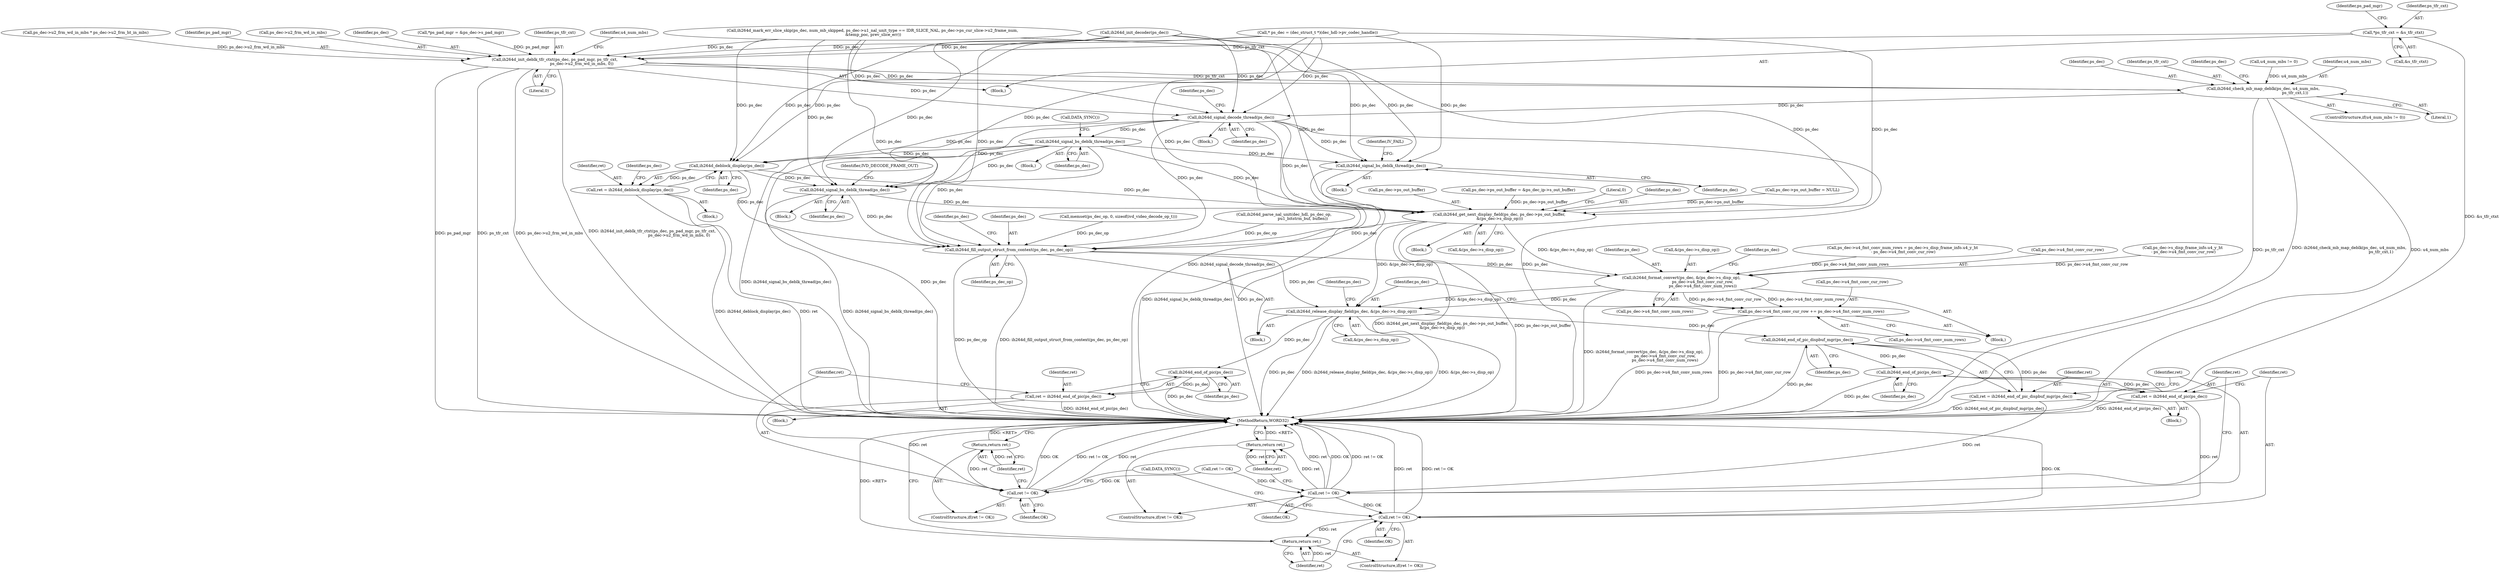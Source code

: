 digraph "0_Android_e86d3cfd2bc28dac421092106751e5638d54a848@pointer" {
"1001699" [label="(Call,*ps_tfr_cxt = &s_tfr_ctxt)"];
"1001728" [label="(Call,ih264d_init_deblk_tfr_ctxt(ps_dec, ps_pad_mgr, ps_tfr_cxt,\n                                           ps_dec->u2_frm_wd_in_mbs, 0))"];
"1001752" [label="(Call,ih264d_check_mb_map_deblk(ps_dec, u4_num_mbs,\n                                                   ps_tfr_cxt,1))"];
"1001762" [label="(Call,ih264d_signal_decode_thread(ps_dec))"];
"1001771" [label="(Call,ih264d_signal_bs_deblk_thread(ps_dec))"];
"1001870" [label="(Call,ih264d_signal_bs_deblk_thread(ps_dec))"];
"1001935" [label="(Call,ih264d_deblock_display(ps_dec))"];
"1001933" [label="(Call,ret = ih264d_deblock_display(ps_dec))"];
"1002050" [label="(Call,ih264d_signal_bs_deblk_thread(ps_dec))"];
"1002064" [label="(Call,ih264d_get_next_display_field(ps_dec, ps_dec->ps_out_buffer,\n &(ps_dec->s_disp_op)))"];
"1002092" [label="(Call,ih264d_fill_output_struct_from_context(ps_dec, ps_dec_op))"];
"1002123" [label="(Call,ih264d_format_convert(ps_dec, &(ps_dec->s_disp_op),\n                                  ps_dec->u4_fmt_conv_cur_row,\n                                  ps_dec->u4_fmt_conv_num_rows))"];
"1002135" [label="(Call,ps_dec->u4_fmt_conv_cur_row += ps_dec->u4_fmt_conv_num_rows)"];
"1002142" [label="(Call,ih264d_release_display_field(ps_dec, &(ps_dec->s_disp_op)))"];
"1002234" [label="(Call,ih264d_end_of_pic_dispbuf_mgr(ps_dec))"];
"1002232" [label="(Call,ret = ih264d_end_of_pic_dispbuf_mgr(ps_dec))"];
"1002237" [label="(Call,ret != OK)"];
"1002240" [label="(Return,return ret;)"];
"1002247" [label="(Call,ret != OK)"];
"1002250" [label="(Return,return ret;)"];
"1002244" [label="(Call,ih264d_end_of_pic(ps_dec))"];
"1002242" [label="(Call,ret = ih264d_end_of_pic(ps_dec))"];
"1002256" [label="(Call,ih264d_end_of_pic(ps_dec))"];
"1002254" [label="(Call,ret = ih264d_end_of_pic(ps_dec))"];
"1002259" [label="(Call,ret != OK)"];
"1002262" [label="(Return,return ret;)"];
"1002247" [label="(Call,ret != OK)"];
"1001699" [label="(Call,*ps_tfr_cxt = &s_tfr_ctxt)"];
"1001871" [label="(Identifier,ps_dec)"];
"1002051" [label="(Identifier,ps_dec)"];
"1002248" [label="(Identifier,ret)"];
"1002253" [label="(Block,)"];
"1002135" [label="(Call,ps_dec->u4_fmt_conv_cur_row += ps_dec->u4_fmt_conv_num_rows)"];
"1001773" [label="(Call,DATA_SYNC())"];
"1001873" [label="(Identifier,IV_FAIL)"];
"1000330" [label="(Call,ps_dec->ps_out_buffer = &ps_dec_ip->s_out_buffer)"];
"1002114" [label="(Call,ps_dec->s_disp_frame_info.u4_y_ht\n - ps_dec->u4_fmt_conv_cur_row)"];
"1001870" [label="(Call,ih264d_signal_bs_deblk_thread(ps_dec))"];
"1002244" [label="(Call,ih264d_end_of_pic(ps_dec))"];
"1002249" [label="(Identifier,OK)"];
"1002245" [label="(Identifier,ps_dec)"];
"1002250" [label="(Return,return ret;)"];
"1002124" [label="(Identifier,ps_dec)"];
"1002231" [label="(Block,)"];
"1000159" [label="(Call,* ps_dec = (dec_struct_t *)(dec_hdl->pv_codec_handle))"];
"1001749" [label="(Call,u4_num_mbs != 0)"];
"1002075" [label="(Literal,0)"];
"1002251" [label="(Identifier,ret)"];
"1002241" [label="(Identifier,ret)"];
"1001754" [label="(Identifier,u4_num_mbs)"];
"1002098" [label="(Identifier,ps_dec)"];
"1002243" [label="(Identifier,ret)"];
"1001936" [label="(Identifier,ps_dec)"];
"1002065" [label="(Identifier,ps_dec)"];
"1002139" [label="(Call,ps_dec->u4_fmt_conv_num_rows)"];
"1001705" [label="(Identifier,ps_pad_mgr)"];
"1002152" [label="(Identifier,ps_dec)"];
"1002258" [label="(ControlStructure,if(ret != OK))"];
"1002132" [label="(Call,ps_dec->u4_fmt_conv_num_rows)"];
"1002254" [label="(Call,ret = ih264d_end_of_pic(ps_dec))"];
"1002056" [label="(Identifier,IVD_DECODE_FRAME_OUT)"];
"1002235" [label="(Identifier,ps_dec)"];
"1002233" [label="(Identifier,ret)"];
"1002052" [label="(Block,)"];
"1001756" [label="(Literal,1)"];
"1001767" [label="(Identifier,ps_dec)"];
"1001666" [label="(Block,)"];
"1002109" [label="(Block,)"];
"1001935" [label="(Call,ih264d_deblock_display(ps_dec))"];
"1002242" [label="(Call,ret = ih264d_end_of_pic(ps_dec))"];
"1001730" [label="(Identifier,ps_pad_mgr)"];
"1002092" [label="(Call,ih264d_fill_output_struct_from_context(ps_dec, ps_dec_op))"];
"1001748" [label="(ControlStructure,if(u4_num_mbs != 0))"];
"1002125" [label="(Call,&(ps_dec->s_disp_op))"];
"1002049" [label="(Block,)"];
"1001763" [label="(Identifier,ps_dec)"];
"1002136" [label="(Call,ps_dec->u4_fmt_conv_cur_row)"];
"1002262" [label="(Return,return ret;)"];
"1001732" [label="(Call,ps_dec->u2_frm_wd_in_mbs)"];
"1001753" [label="(Identifier,ps_dec)"];
"1001932" [label="(Block,)"];
"1002240" [label="(Return,return ret;)"];
"1002137" [label="(Identifier,ps_dec)"];
"1002110" [label="(Call,ps_dec->u4_fmt_conv_num_rows = ps_dec->s_disp_frame_info.u4_y_ht\n - ps_dec->u4_fmt_conv_cur_row)"];
"1002144" [label="(Call,&(ps_dec->s_disp_op))"];
"1002239" [label="(Identifier,OK)"];
"1001700" [label="(Identifier,ps_tfr_cxt)"];
"1002236" [label="(ControlStructure,if(ret != OK))"];
"1002263" [label="(Identifier,ret)"];
"1002255" [label="(Identifier,ret)"];
"1001755" [label="(Identifier,ps_tfr_cxt)"];
"1001729" [label="(Identifier,ps_dec)"];
"1001704" [label="(Call,*ps_pad_mgr = &ps_dec->s_pad_mgr)"];
"1001731" [label="(Identifier,ps_tfr_cxt)"];
"1002123" [label="(Call,ih264d_format_convert(ps_dec, &(ps_dec->s_disp_op),\n                                  ps_dec->u4_fmt_conv_cur_row,\n                                  ps_dec->u4_fmt_conv_num_rows))"];
"1002237" [label="(Call,ret != OK)"];
"1001771" [label="(Call,ih264d_signal_bs_deblk_thread(ps_dec))"];
"1002093" [label="(Identifier,ps_dec)"];
"1002069" [label="(Call,&(ps_dec->s_disp_op))"];
"1001940" [label="(Identifier,ps_dec)"];
"1002257" [label="(Identifier,ps_dec)"];
"1001759" [label="(Identifier,ps_dec)"];
"1001934" [label="(Identifier,ret)"];
"1001737" [label="(Identifier,u4_num_mbs)"];
"1002142" [label="(Call,ih264d_release_display_field(ps_dec, &(ps_dec->s_disp_op)))"];
"1001772" [label="(Identifier,ps_dec)"];
"1002234" [label="(Call,ih264d_end_of_pic_dispbuf_mgr(ps_dec))"];
"1002238" [label="(Identifier,ret)"];
"1002246" [label="(ControlStructure,if(ret != OK))"];
"1002064" [label="(Call,ih264d_get_next_display_field(ps_dec, ps_dec->ps_out_buffer,\n &(ps_dec->s_disp_op)))"];
"1001869" [label="(Block,)"];
"1002050" [label="(Call,ih264d_signal_bs_deblk_thread(ps_dec))"];
"1001752" [label="(Call,ih264d_check_mb_map_deblk(ps_dec, u4_num_mbs,\n                                                   ps_tfr_cxt,1))"];
"1001586" [label="(Call,ih264d_mark_err_slice_skip(ps_dec, num_mb_skipped, ps_dec->u1_nal_unit_type == IDR_SLICE_NAL, ps_dec->ps_cur_slice->u2_frame_num,\n &temp_poc, prev_slice_err))"];
"1002129" [label="(Call,ps_dec->u4_fmt_conv_cur_row)"];
"1002232" [label="(Call,ret = ih264d_end_of_pic_dispbuf_mgr(ps_dec))"];
"1001933" [label="(Call,ret = ih264d_deblock_display(ps_dec))"];
"1000317" [label="(Call,ps_dec->ps_out_buffer = NULL)"];
"1002066" [label="(Call,ps_dec->ps_out_buffer)"];
"1002264" [label="(Call,DATA_SYNC())"];
"1001735" [label="(Literal,0)"];
"1002272" [label="(MethodReturn,WORD32)"];
"1000233" [label="(Call,memset(ps_dec_op, 0, sizeof(ivd_video_decode_op_t)))"];
"1002256" [label="(Call,ih264d_end_of_pic(ps_dec))"];
"1001713" [label="(Call,ps_dec->u2_frm_wd_in_mbs * ps_dec->u2_frm_ht_in_mbs)"];
"1002063" [label="(Block,)"];
"1001728" [label="(Call,ih264d_init_deblk_tfr_ctxt(ps_dec, ps_pad_mgr, ps_tfr_cxt,\n                                           ps_dec->u2_frm_wd_in_mbs, 0))"];
"1002094" [label="(Identifier,ps_dec_op)"];
"1001770" [label="(Block,)"];
"1001694" [label="(Block,)"];
"1001326" [label="(Call,ret != OK)"];
"1002259" [label="(Call,ret != OK)"];
"1001762" [label="(Call,ih264d_signal_decode_thread(ps_dec))"];
"1001320" [label="(Call,ih264d_parse_nal_unit(dec_hdl, ps_dec_op,\n                              pu1_bitstrm_buf, buflen))"];
"1001701" [label="(Call,&s_tfr_ctxt)"];
"1000918" [label="(Call,ih264d_init_decoder(ps_dec))"];
"1002143" [label="(Identifier,ps_dec)"];
"1002260" [label="(Identifier,ret)"];
"1002261" [label="(Identifier,OK)"];
"1001699" -> "1001694"  [label="AST: "];
"1001699" -> "1001701"  [label="CFG: "];
"1001700" -> "1001699"  [label="AST: "];
"1001701" -> "1001699"  [label="AST: "];
"1001705" -> "1001699"  [label="CFG: "];
"1001699" -> "1002272"  [label="DDG: &s_tfr_ctxt"];
"1001699" -> "1001728"  [label="DDG: ps_tfr_cxt"];
"1001728" -> "1001694"  [label="AST: "];
"1001728" -> "1001735"  [label="CFG: "];
"1001729" -> "1001728"  [label="AST: "];
"1001730" -> "1001728"  [label="AST: "];
"1001731" -> "1001728"  [label="AST: "];
"1001732" -> "1001728"  [label="AST: "];
"1001735" -> "1001728"  [label="AST: "];
"1001737" -> "1001728"  [label="CFG: "];
"1001728" -> "1002272"  [label="DDG: ps_pad_mgr"];
"1001728" -> "1002272"  [label="DDG: ps_tfr_cxt"];
"1001728" -> "1002272"  [label="DDG: ps_dec->u2_frm_wd_in_mbs"];
"1001728" -> "1002272"  [label="DDG: ih264d_init_deblk_tfr_ctxt(ps_dec, ps_pad_mgr, ps_tfr_cxt,\n                                           ps_dec->u2_frm_wd_in_mbs, 0)"];
"1000918" -> "1001728"  [label="DDG: ps_dec"];
"1001586" -> "1001728"  [label="DDG: ps_dec"];
"1000159" -> "1001728"  [label="DDG: ps_dec"];
"1001704" -> "1001728"  [label="DDG: ps_pad_mgr"];
"1001713" -> "1001728"  [label="DDG: ps_dec->u2_frm_wd_in_mbs"];
"1001728" -> "1001752"  [label="DDG: ps_dec"];
"1001728" -> "1001752"  [label="DDG: ps_tfr_cxt"];
"1001728" -> "1001762"  [label="DDG: ps_dec"];
"1001752" -> "1001748"  [label="AST: "];
"1001752" -> "1001756"  [label="CFG: "];
"1001753" -> "1001752"  [label="AST: "];
"1001754" -> "1001752"  [label="AST: "];
"1001755" -> "1001752"  [label="AST: "];
"1001756" -> "1001752"  [label="AST: "];
"1001759" -> "1001752"  [label="CFG: "];
"1001752" -> "1002272"  [label="DDG: ps_tfr_cxt"];
"1001752" -> "1002272"  [label="DDG: ih264d_check_mb_map_deblk(ps_dec, u4_num_mbs,\n                                                   ps_tfr_cxt,1)"];
"1001752" -> "1002272"  [label="DDG: u4_num_mbs"];
"1001749" -> "1001752"  [label="DDG: u4_num_mbs"];
"1001752" -> "1001762"  [label="DDG: ps_dec"];
"1001762" -> "1001666"  [label="AST: "];
"1001762" -> "1001763"  [label="CFG: "];
"1001763" -> "1001762"  [label="AST: "];
"1001767" -> "1001762"  [label="CFG: "];
"1001762" -> "1002272"  [label="DDG: ih264d_signal_decode_thread(ps_dec)"];
"1001762" -> "1002272"  [label="DDG: ps_dec"];
"1000918" -> "1001762"  [label="DDG: ps_dec"];
"1001586" -> "1001762"  [label="DDG: ps_dec"];
"1000159" -> "1001762"  [label="DDG: ps_dec"];
"1001762" -> "1001771"  [label="DDG: ps_dec"];
"1001762" -> "1001870"  [label="DDG: ps_dec"];
"1001762" -> "1001935"  [label="DDG: ps_dec"];
"1001762" -> "1002050"  [label="DDG: ps_dec"];
"1001762" -> "1002064"  [label="DDG: ps_dec"];
"1001762" -> "1002092"  [label="DDG: ps_dec"];
"1001771" -> "1001770"  [label="AST: "];
"1001771" -> "1001772"  [label="CFG: "];
"1001772" -> "1001771"  [label="AST: "];
"1001773" -> "1001771"  [label="CFG: "];
"1001771" -> "1002272"  [label="DDG: ih264d_signal_bs_deblk_thread(ps_dec)"];
"1001771" -> "1002272"  [label="DDG: ps_dec"];
"1001771" -> "1001870"  [label="DDG: ps_dec"];
"1001771" -> "1001935"  [label="DDG: ps_dec"];
"1001771" -> "1002050"  [label="DDG: ps_dec"];
"1001771" -> "1002064"  [label="DDG: ps_dec"];
"1001771" -> "1002092"  [label="DDG: ps_dec"];
"1001870" -> "1001869"  [label="AST: "];
"1001870" -> "1001871"  [label="CFG: "];
"1001871" -> "1001870"  [label="AST: "];
"1001873" -> "1001870"  [label="CFG: "];
"1001870" -> "1002272"  [label="DDG: ih264d_signal_bs_deblk_thread(ps_dec)"];
"1001870" -> "1002272"  [label="DDG: ps_dec"];
"1000918" -> "1001870"  [label="DDG: ps_dec"];
"1001586" -> "1001870"  [label="DDG: ps_dec"];
"1000159" -> "1001870"  [label="DDG: ps_dec"];
"1001935" -> "1001933"  [label="AST: "];
"1001935" -> "1001936"  [label="CFG: "];
"1001936" -> "1001935"  [label="AST: "];
"1001933" -> "1001935"  [label="CFG: "];
"1001935" -> "1001933"  [label="DDG: ps_dec"];
"1000918" -> "1001935"  [label="DDG: ps_dec"];
"1001586" -> "1001935"  [label="DDG: ps_dec"];
"1000159" -> "1001935"  [label="DDG: ps_dec"];
"1001935" -> "1002050"  [label="DDG: ps_dec"];
"1001935" -> "1002064"  [label="DDG: ps_dec"];
"1001935" -> "1002092"  [label="DDG: ps_dec"];
"1001933" -> "1001932"  [label="AST: "];
"1001934" -> "1001933"  [label="AST: "];
"1001940" -> "1001933"  [label="CFG: "];
"1001933" -> "1002272"  [label="DDG: ret"];
"1001933" -> "1002272"  [label="DDG: ih264d_deblock_display(ps_dec)"];
"1002050" -> "1002049"  [label="AST: "];
"1002050" -> "1002051"  [label="CFG: "];
"1002051" -> "1002050"  [label="AST: "];
"1002056" -> "1002050"  [label="CFG: "];
"1002050" -> "1002272"  [label="DDG: ih264d_signal_bs_deblk_thread(ps_dec)"];
"1000918" -> "1002050"  [label="DDG: ps_dec"];
"1001586" -> "1002050"  [label="DDG: ps_dec"];
"1000159" -> "1002050"  [label="DDG: ps_dec"];
"1002050" -> "1002064"  [label="DDG: ps_dec"];
"1002050" -> "1002092"  [label="DDG: ps_dec"];
"1002064" -> "1002063"  [label="AST: "];
"1002064" -> "1002069"  [label="CFG: "];
"1002065" -> "1002064"  [label="AST: "];
"1002066" -> "1002064"  [label="AST: "];
"1002069" -> "1002064"  [label="AST: "];
"1002075" -> "1002064"  [label="CFG: "];
"1002064" -> "1002272"  [label="DDG: ps_dec->ps_out_buffer"];
"1002064" -> "1002272"  [label="DDG: ih264d_get_next_display_field(ps_dec, ps_dec->ps_out_buffer,\n &(ps_dec->s_disp_op))"];
"1000918" -> "1002064"  [label="DDG: ps_dec"];
"1001586" -> "1002064"  [label="DDG: ps_dec"];
"1000159" -> "1002064"  [label="DDG: ps_dec"];
"1000330" -> "1002064"  [label="DDG: ps_dec->ps_out_buffer"];
"1000317" -> "1002064"  [label="DDG: ps_dec->ps_out_buffer"];
"1002064" -> "1002092"  [label="DDG: ps_dec"];
"1002064" -> "1002123"  [label="DDG: &(ps_dec->s_disp_op)"];
"1002064" -> "1002142"  [label="DDG: &(ps_dec->s_disp_op)"];
"1002092" -> "1002052"  [label="AST: "];
"1002092" -> "1002094"  [label="CFG: "];
"1002093" -> "1002092"  [label="AST: "];
"1002094" -> "1002092"  [label="AST: "];
"1002098" -> "1002092"  [label="CFG: "];
"1002092" -> "1002272"  [label="DDG: ih264d_fill_output_struct_from_context(ps_dec, ps_dec_op)"];
"1002092" -> "1002272"  [label="DDG: ps_dec_op"];
"1000918" -> "1002092"  [label="DDG: ps_dec"];
"1001586" -> "1002092"  [label="DDG: ps_dec"];
"1000159" -> "1002092"  [label="DDG: ps_dec"];
"1001320" -> "1002092"  [label="DDG: ps_dec_op"];
"1000233" -> "1002092"  [label="DDG: ps_dec_op"];
"1002092" -> "1002123"  [label="DDG: ps_dec"];
"1002092" -> "1002142"  [label="DDG: ps_dec"];
"1002123" -> "1002109"  [label="AST: "];
"1002123" -> "1002132"  [label="CFG: "];
"1002124" -> "1002123"  [label="AST: "];
"1002125" -> "1002123"  [label="AST: "];
"1002129" -> "1002123"  [label="AST: "];
"1002132" -> "1002123"  [label="AST: "];
"1002137" -> "1002123"  [label="CFG: "];
"1002123" -> "1002272"  [label="DDG: ih264d_format_convert(ps_dec, &(ps_dec->s_disp_op),\n                                  ps_dec->u4_fmt_conv_cur_row,\n                                  ps_dec->u4_fmt_conv_num_rows)"];
"1002114" -> "1002123"  [label="DDG: ps_dec->u4_fmt_conv_cur_row"];
"1002110" -> "1002123"  [label="DDG: ps_dec->u4_fmt_conv_num_rows"];
"1002123" -> "1002135"  [label="DDG: ps_dec->u4_fmt_conv_num_rows"];
"1002123" -> "1002135"  [label="DDG: ps_dec->u4_fmt_conv_cur_row"];
"1002123" -> "1002142"  [label="DDG: ps_dec"];
"1002123" -> "1002142"  [label="DDG: &(ps_dec->s_disp_op)"];
"1002135" -> "1002109"  [label="AST: "];
"1002135" -> "1002139"  [label="CFG: "];
"1002136" -> "1002135"  [label="AST: "];
"1002139" -> "1002135"  [label="AST: "];
"1002143" -> "1002135"  [label="CFG: "];
"1002135" -> "1002272"  [label="DDG: ps_dec->u4_fmt_conv_num_rows"];
"1002135" -> "1002272"  [label="DDG: ps_dec->u4_fmt_conv_cur_row"];
"1002142" -> "1002052"  [label="AST: "];
"1002142" -> "1002144"  [label="CFG: "];
"1002143" -> "1002142"  [label="AST: "];
"1002144" -> "1002142"  [label="AST: "];
"1002152" -> "1002142"  [label="CFG: "];
"1002142" -> "1002272"  [label="DDG: ih264d_release_display_field(ps_dec, &(ps_dec->s_disp_op))"];
"1002142" -> "1002272"  [label="DDG: &(ps_dec->s_disp_op)"];
"1002142" -> "1002272"  [label="DDG: ps_dec"];
"1002142" -> "1002234"  [label="DDG: ps_dec"];
"1002142" -> "1002256"  [label="DDG: ps_dec"];
"1002234" -> "1002232"  [label="AST: "];
"1002234" -> "1002235"  [label="CFG: "];
"1002235" -> "1002234"  [label="AST: "];
"1002232" -> "1002234"  [label="CFG: "];
"1002234" -> "1002272"  [label="DDG: ps_dec"];
"1002234" -> "1002232"  [label="DDG: ps_dec"];
"1002234" -> "1002244"  [label="DDG: ps_dec"];
"1002232" -> "1002231"  [label="AST: "];
"1002233" -> "1002232"  [label="AST: "];
"1002238" -> "1002232"  [label="CFG: "];
"1002232" -> "1002272"  [label="DDG: ih264d_end_of_pic_dispbuf_mgr(ps_dec)"];
"1002232" -> "1002237"  [label="DDG: ret"];
"1002237" -> "1002236"  [label="AST: "];
"1002237" -> "1002239"  [label="CFG: "];
"1002238" -> "1002237"  [label="AST: "];
"1002239" -> "1002237"  [label="AST: "];
"1002241" -> "1002237"  [label="CFG: "];
"1002243" -> "1002237"  [label="CFG: "];
"1002237" -> "1002272"  [label="DDG: OK"];
"1002237" -> "1002272"  [label="DDG: ret"];
"1002237" -> "1002272"  [label="DDG: ret != OK"];
"1001326" -> "1002237"  [label="DDG: OK"];
"1002237" -> "1002240"  [label="DDG: ret"];
"1002237" -> "1002247"  [label="DDG: OK"];
"1002240" -> "1002236"  [label="AST: "];
"1002240" -> "1002241"  [label="CFG: "];
"1002241" -> "1002240"  [label="AST: "];
"1002272" -> "1002240"  [label="CFG: "];
"1002240" -> "1002272"  [label="DDG: <RET>"];
"1002241" -> "1002240"  [label="DDG: ret"];
"1002247" -> "1002246"  [label="AST: "];
"1002247" -> "1002249"  [label="CFG: "];
"1002248" -> "1002247"  [label="AST: "];
"1002249" -> "1002247"  [label="AST: "];
"1002251" -> "1002247"  [label="CFG: "];
"1002264" -> "1002247"  [label="CFG: "];
"1002247" -> "1002272"  [label="DDG: OK"];
"1002247" -> "1002272"  [label="DDG: ret != OK"];
"1002247" -> "1002272"  [label="DDG: ret"];
"1002242" -> "1002247"  [label="DDG: ret"];
"1002247" -> "1002250"  [label="DDG: ret"];
"1002250" -> "1002246"  [label="AST: "];
"1002250" -> "1002251"  [label="CFG: "];
"1002251" -> "1002250"  [label="AST: "];
"1002272" -> "1002250"  [label="CFG: "];
"1002250" -> "1002272"  [label="DDG: <RET>"];
"1002251" -> "1002250"  [label="DDG: ret"];
"1002244" -> "1002242"  [label="AST: "];
"1002244" -> "1002245"  [label="CFG: "];
"1002245" -> "1002244"  [label="AST: "];
"1002242" -> "1002244"  [label="CFG: "];
"1002244" -> "1002272"  [label="DDG: ps_dec"];
"1002244" -> "1002242"  [label="DDG: ps_dec"];
"1002242" -> "1002231"  [label="AST: "];
"1002243" -> "1002242"  [label="AST: "];
"1002248" -> "1002242"  [label="CFG: "];
"1002242" -> "1002272"  [label="DDG: ih264d_end_of_pic(ps_dec)"];
"1002256" -> "1002254"  [label="AST: "];
"1002256" -> "1002257"  [label="CFG: "];
"1002257" -> "1002256"  [label="AST: "];
"1002254" -> "1002256"  [label="CFG: "];
"1002256" -> "1002272"  [label="DDG: ps_dec"];
"1002256" -> "1002254"  [label="DDG: ps_dec"];
"1002254" -> "1002253"  [label="AST: "];
"1002255" -> "1002254"  [label="AST: "];
"1002260" -> "1002254"  [label="CFG: "];
"1002254" -> "1002272"  [label="DDG: ih264d_end_of_pic(ps_dec)"];
"1002254" -> "1002259"  [label="DDG: ret"];
"1002259" -> "1002258"  [label="AST: "];
"1002259" -> "1002261"  [label="CFG: "];
"1002260" -> "1002259"  [label="AST: "];
"1002261" -> "1002259"  [label="AST: "];
"1002263" -> "1002259"  [label="CFG: "];
"1002264" -> "1002259"  [label="CFG: "];
"1002259" -> "1002272"  [label="DDG: ret"];
"1002259" -> "1002272"  [label="DDG: OK"];
"1002259" -> "1002272"  [label="DDG: ret != OK"];
"1001326" -> "1002259"  [label="DDG: OK"];
"1002259" -> "1002262"  [label="DDG: ret"];
"1002262" -> "1002258"  [label="AST: "];
"1002262" -> "1002263"  [label="CFG: "];
"1002263" -> "1002262"  [label="AST: "];
"1002272" -> "1002262"  [label="CFG: "];
"1002262" -> "1002272"  [label="DDG: <RET>"];
"1002263" -> "1002262"  [label="DDG: ret"];
}

